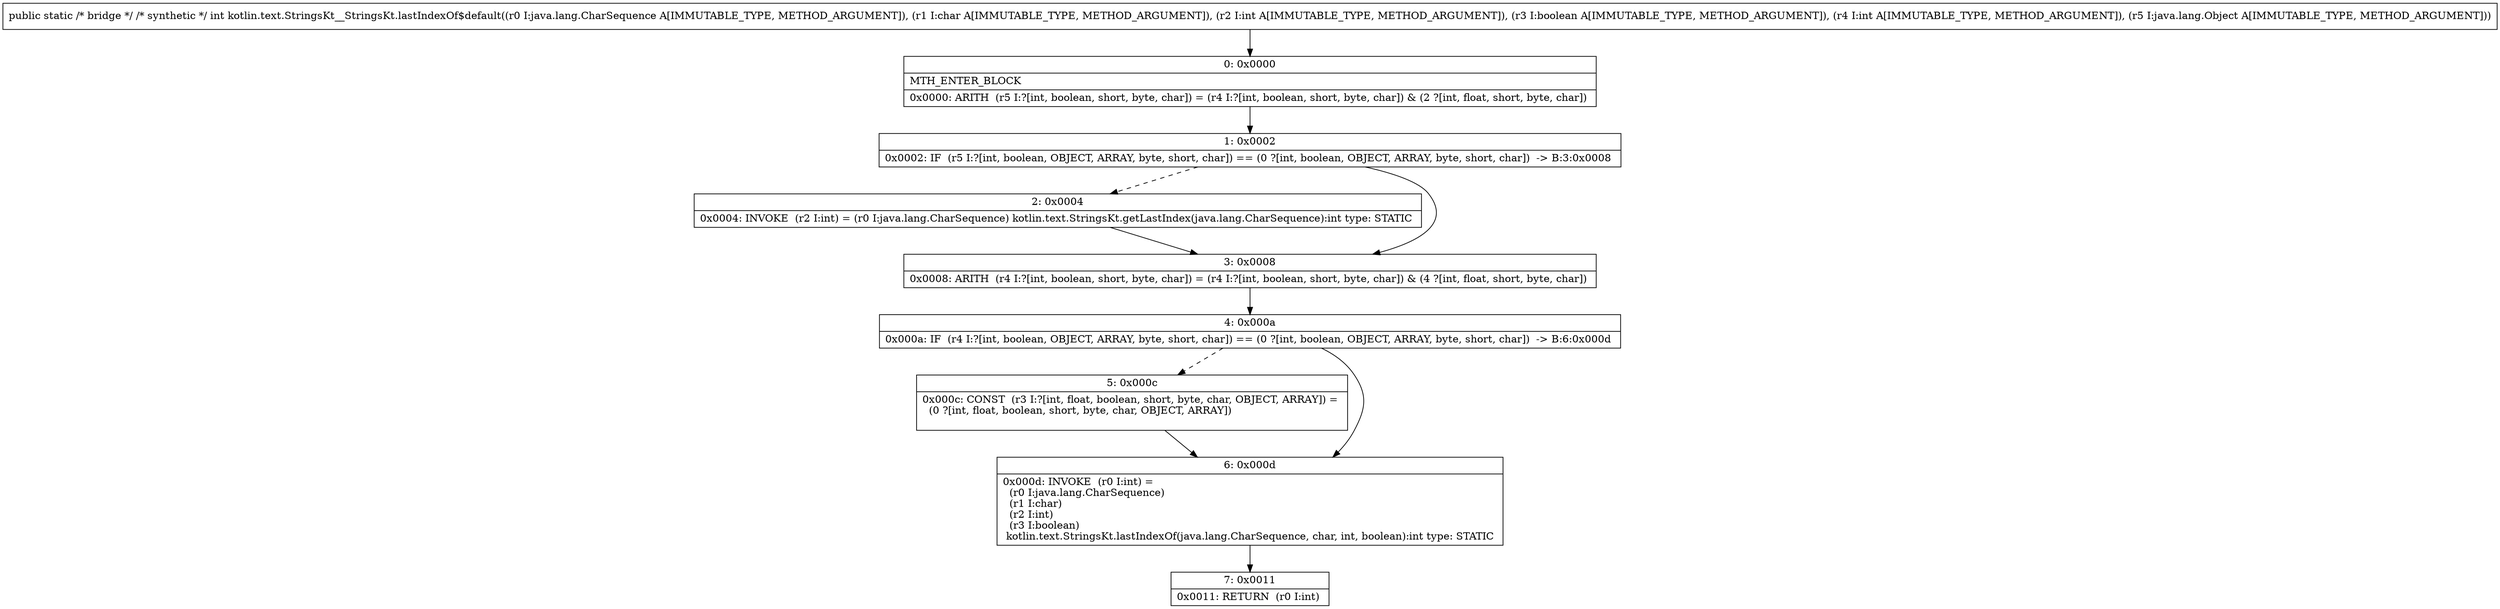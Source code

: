 digraph "CFG forkotlin.text.StringsKt__StringsKt.lastIndexOf$default(Ljava\/lang\/CharSequence;CIZILjava\/lang\/Object;)I" {
Node_0 [shape=record,label="{0\:\ 0x0000|MTH_ENTER_BLOCK\l|0x0000: ARITH  (r5 I:?[int, boolean, short, byte, char]) = (r4 I:?[int, boolean, short, byte, char]) & (2 ?[int, float, short, byte, char]) \l}"];
Node_1 [shape=record,label="{1\:\ 0x0002|0x0002: IF  (r5 I:?[int, boolean, OBJECT, ARRAY, byte, short, char]) == (0 ?[int, boolean, OBJECT, ARRAY, byte, short, char])  \-\> B:3:0x0008 \l}"];
Node_2 [shape=record,label="{2\:\ 0x0004|0x0004: INVOKE  (r2 I:int) = (r0 I:java.lang.CharSequence) kotlin.text.StringsKt.getLastIndex(java.lang.CharSequence):int type: STATIC \l}"];
Node_3 [shape=record,label="{3\:\ 0x0008|0x0008: ARITH  (r4 I:?[int, boolean, short, byte, char]) = (r4 I:?[int, boolean, short, byte, char]) & (4 ?[int, float, short, byte, char]) \l}"];
Node_4 [shape=record,label="{4\:\ 0x000a|0x000a: IF  (r4 I:?[int, boolean, OBJECT, ARRAY, byte, short, char]) == (0 ?[int, boolean, OBJECT, ARRAY, byte, short, char])  \-\> B:6:0x000d \l}"];
Node_5 [shape=record,label="{5\:\ 0x000c|0x000c: CONST  (r3 I:?[int, float, boolean, short, byte, char, OBJECT, ARRAY]) = \l  (0 ?[int, float, boolean, short, byte, char, OBJECT, ARRAY])\l \l}"];
Node_6 [shape=record,label="{6\:\ 0x000d|0x000d: INVOKE  (r0 I:int) = \l  (r0 I:java.lang.CharSequence)\l  (r1 I:char)\l  (r2 I:int)\l  (r3 I:boolean)\l kotlin.text.StringsKt.lastIndexOf(java.lang.CharSequence, char, int, boolean):int type: STATIC \l}"];
Node_7 [shape=record,label="{7\:\ 0x0011|0x0011: RETURN  (r0 I:int) \l}"];
MethodNode[shape=record,label="{public static \/* bridge *\/ \/* synthetic *\/ int kotlin.text.StringsKt__StringsKt.lastIndexOf$default((r0 I:java.lang.CharSequence A[IMMUTABLE_TYPE, METHOD_ARGUMENT]), (r1 I:char A[IMMUTABLE_TYPE, METHOD_ARGUMENT]), (r2 I:int A[IMMUTABLE_TYPE, METHOD_ARGUMENT]), (r3 I:boolean A[IMMUTABLE_TYPE, METHOD_ARGUMENT]), (r4 I:int A[IMMUTABLE_TYPE, METHOD_ARGUMENT]), (r5 I:java.lang.Object A[IMMUTABLE_TYPE, METHOD_ARGUMENT])) }"];
MethodNode -> Node_0;
Node_0 -> Node_1;
Node_1 -> Node_2[style=dashed];
Node_1 -> Node_3;
Node_2 -> Node_3;
Node_3 -> Node_4;
Node_4 -> Node_5[style=dashed];
Node_4 -> Node_6;
Node_5 -> Node_6;
Node_6 -> Node_7;
}

